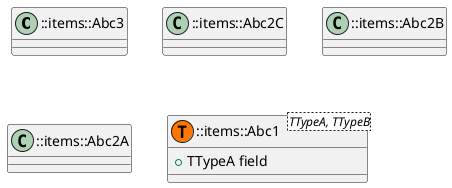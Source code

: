 @startuml

class "::items::Abc3" as item_0 {
}
class "::items::Abc2C" as item_1 {
}
class "::items::Abc2B" as item_2 {
}
class "::items::Abc2A" as item_3 {
}
class "::items::Abc1" as item_4 <TTypeA, TTypeB> <<T,#FF7700>> {
    {field} + TTypeA field
}


@enduml
